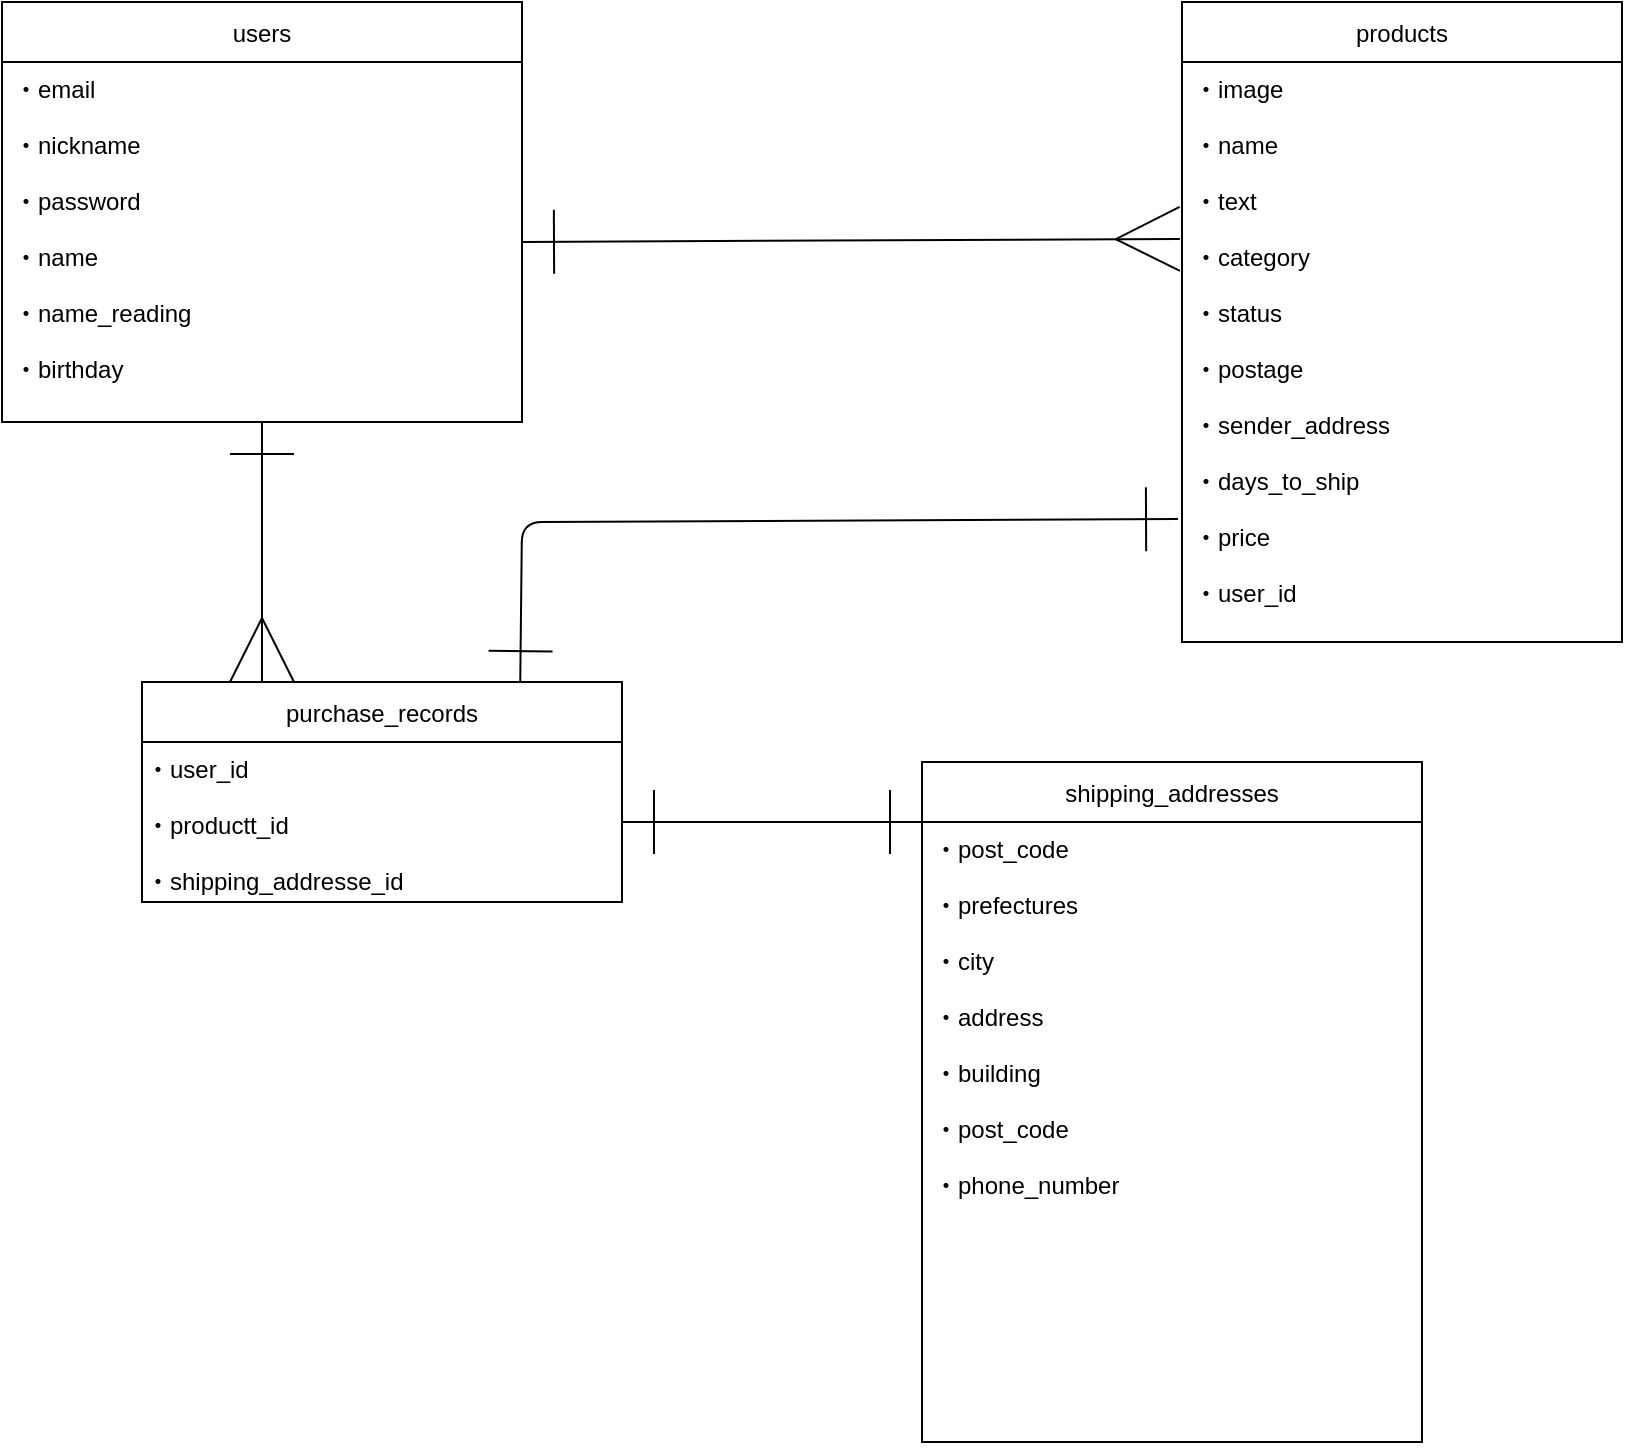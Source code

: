 <mxfile>
    <diagram id="8COyrFWTjCHbuhWcs4dc" name="ページ1">
        <mxGraphModel dx="879" dy="1825" grid="0" gridSize="10" guides="1" tooltips="1" connect="1" arrows="1" fold="1" page="1" pageScale="1" pageWidth="827" pageHeight="1169" background="none" math="0" shadow="0">
            <root>
                <mxCell id="0"/>
                <mxCell id="1" parent="0"/>
                <mxCell id="29" style="edgeStyle=none;html=1;exitX=1;exitY=0.5;exitDx=0;exitDy=0;endArrow=ERmany;endFill=0;endSize=30;startArrow=ERone;startFill=0;targetPerimeterSpacing=0;sourcePerimeterSpacing=0;startSize=30;entryX=-0.005;entryY=0.305;entryDx=0;entryDy=0;entryPerimeter=0;" edge="1" parent="1" source="5" target="7">
                    <mxGeometry relative="1" as="geometry">
                        <mxPoint x="590" y="100" as="targetPoint"/>
                        <Array as="points"/>
                    </mxGeometry>
                </mxCell>
                <mxCell id="2" value="users" style="swimlane;fontStyle=0;childLayout=stackLayout;horizontal=1;startSize=30;horizontalStack=0;resizeParent=1;resizeParentMax=0;resizeLast=0;collapsible=1;marginBottom=0;" vertex="1" parent="1">
                    <mxGeometry x="10" y="-20" width="260" height="210" as="geometry"/>
                </mxCell>
                <mxCell id="6" value="products" style="swimlane;fontStyle=0;childLayout=stackLayout;horizontal=1;startSize=30;horizontalStack=0;resizeParent=1;resizeParentMax=0;resizeLast=0;collapsible=1;marginBottom=0;" vertex="1" parent="1">
                    <mxGeometry x="600" y="-20" width="220" height="320" as="geometry">
                        <mxRectangle x="580" y="40" width="80" height="30" as="alternateBounds"/>
                    </mxGeometry>
                </mxCell>
                <mxCell id="7" value="・image&#10;&#10;・name&#10;&#10;・text&#10;&#10;・category&#10;&#10;・status&#10;&#10;・postage&#10;&#10;・sender_address&#10;&#10;・days_to_ship&#10;&#10;・price&#10;&#10;・user_id" style="text;strokeColor=none;fillColor=none;align=left;verticalAlign=top;spacingLeft=4;spacingRight=4;overflow=hidden;points=[[0,0.5],[1,0.5]];portConstraint=eastwest;rotatable=0;" vertex="1" parent="6">
                    <mxGeometry y="30" width="220" height="290" as="geometry"/>
                </mxCell>
                <mxCell id="16" value="purchase_records" style="swimlane;fontStyle=0;childLayout=stackLayout;horizontal=1;startSize=30;horizontalStack=0;resizeParent=1;resizeParentMax=0;resizeLast=0;collapsible=1;marginBottom=0;container=0;" vertex="1" parent="1">
                    <mxGeometry x="80" y="320" width="240" height="110" as="geometry"/>
                </mxCell>
                <mxCell id="25" value="・user_id&#10;&#10;・productt_id&#10;&#10;・shipping_addresse_id&#10;" style="text;align=left;verticalAlign=top;resizable=0;points=[];autosize=1;strokeColor=none;fillColor=none;container=1;" vertex="1" parent="16">
                    <mxGeometry y="30" width="240" height="80" as="geometry"/>
                </mxCell>
                <mxCell id="20" value="shipping_addresses" style="swimlane;fontStyle=0;childLayout=stackLayout;horizontal=1;startSize=30;horizontalStack=0;resizeParent=1;resizeParentMax=0;resizeLast=0;collapsible=1;marginBottom=0;" vertex="1" parent="1">
                    <mxGeometry x="470" y="360" width="250" height="340" as="geometry"/>
                </mxCell>
                <mxCell id="24" value="・post_code&#10;&#10;・prefectures&#10;&#10;・city&#10;&#10;・address&#10;&#10;・building&#10;&#10;・post_code&#10;&#10;・phone_number" style="text;strokeColor=none;fillColor=none;align=left;verticalAlign=top;spacingLeft=4;spacingRight=4;overflow=hidden;points=[[0,0.5],[1,0.5]];portConstraint=eastwest;rotatable=0;" vertex="1" parent="20">
                    <mxGeometry y="30" width="250" height="310" as="geometry"/>
                </mxCell>
                <mxCell id="32" style="edgeStyle=none;html=1;entryX=0.25;entryY=0;entryDx=0;entryDy=0;startArrow=ERone;startFill=0;endArrow=ERmany;endFill=0;startSize=30;endSize=30;sourcePerimeterSpacing=0;targetPerimeterSpacing=0;" edge="1" parent="1" source="5" target="16">
                    <mxGeometry relative="1" as="geometry"/>
                </mxCell>
                <mxCell id="5" value="・email&#10;&#10;・nickname&#10;&#10;・password&#10;&#10;・name&#10;&#10;・name_reading&#10;&#10;・birthday" style="text;strokeColor=none;fillColor=none;align=left;verticalAlign=top;spacingLeft=4;spacingRight=4;overflow=hidden;points=[[0,0.5],[1,0.5]];portConstraint=eastwest;rotatable=0;" vertex="1" parent="1">
                    <mxGeometry x="10" y="10" width="260" height="180" as="geometry"/>
                </mxCell>
                <mxCell id="33" style="edgeStyle=none;html=1;startArrow=ERone;startFill=0;endArrow=ERone;endFill=0;startSize=30;endSize=30;sourcePerimeterSpacing=0;targetPerimeterSpacing=0;" edge="1" parent="1" source="25">
                    <mxGeometry relative="1" as="geometry">
                        <mxPoint x="470" y="390" as="targetPoint"/>
                    </mxGeometry>
                </mxCell>
                <mxCell id="34" style="edgeStyle=none;html=1;entryX=0.788;entryY=0.005;entryDx=0;entryDy=0;entryPerimeter=0;startArrow=ERone;startFill=0;endArrow=ERone;endFill=0;startSize=30;endSize=30;sourcePerimeterSpacing=0;targetPerimeterSpacing=0;exitX=-0.009;exitY=0.788;exitDx=0;exitDy=0;exitPerimeter=0;" edge="1" parent="1" source="7" target="16">
                    <mxGeometry relative="1" as="geometry">
                        <Array as="points">
                            <mxPoint x="270" y="240"/>
                        </Array>
                    </mxGeometry>
                </mxCell>
            </root>
        </mxGraphModel>
    </diagram>
</mxfile>